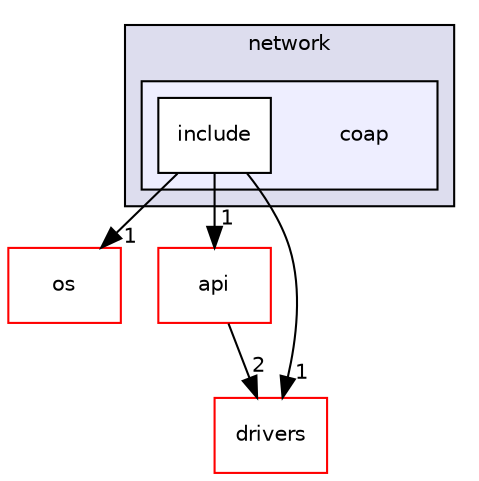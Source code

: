 digraph "coap" {
  compound=true
  node [ fontsize="10", fontname="Helvetica"];
  edge [ labelfontsize="10", labelfontname="Helvetica"];
  subgraph clusterdir_199fc8db423d23fe221af67c9b9ab28d {
    graph [ bgcolor="#ddddee", pencolor="black", label="network" fontname="Helvetica", fontsize="10", URL="dir_199fc8db423d23fe221af67c9b9ab28d.html"]
  subgraph clusterdir_343c3b8af3990974a3d33eb9b8a837fd {
    graph [ bgcolor="#eeeeff", pencolor="black", label="" URL="dir_343c3b8af3990974a3d33eb9b8a837fd.html"];
    dir_343c3b8af3990974a3d33eb9b8a837fd [shape=plaintext label="coap"];
    dir_00077fbb335f4b3b1e31593233038958 [shape=box label="include" color="black" fillcolor="white" style="filled" URL="dir_00077fbb335f4b3b1e31593233038958.html"];
  }
  }
  dir_06ad8601b5326a8d3233cc0ad1522a15 [shape=box label="os" fillcolor="white" style="filled" color="red" URL="dir_06ad8601b5326a8d3233cc0ad1522a15.html"];
  dir_435a1cbcff50261cf8c3dbf8934d9571 [shape=box label="api" fillcolor="white" style="filled" color="red" URL="dir_435a1cbcff50261cf8c3dbf8934d9571.html"];
  dir_2f5c403069b5344eab7b4067fcd4aac1 [shape=box label="drivers" fillcolor="white" style="filled" color="red" URL="dir_2f5c403069b5344eab7b4067fcd4aac1.html"];
  dir_00077fbb335f4b3b1e31593233038958->dir_06ad8601b5326a8d3233cc0ad1522a15 [headlabel="1", labeldistance=1.5 headhref="dir_000023_000019.html"];
  dir_00077fbb335f4b3b1e31593233038958->dir_435a1cbcff50261cf8c3dbf8934d9571 [headlabel="1", labeldistance=1.5 headhref="dir_000023_000024.html"];
  dir_00077fbb335f4b3b1e31593233038958->dir_2f5c403069b5344eab7b4067fcd4aac1 [headlabel="1", labeldistance=1.5 headhref="dir_000023_000026.html"];
  dir_435a1cbcff50261cf8c3dbf8934d9571->dir_2f5c403069b5344eab7b4067fcd4aac1 [headlabel="2", labeldistance=1.5 headhref="dir_000024_000026.html"];
}
